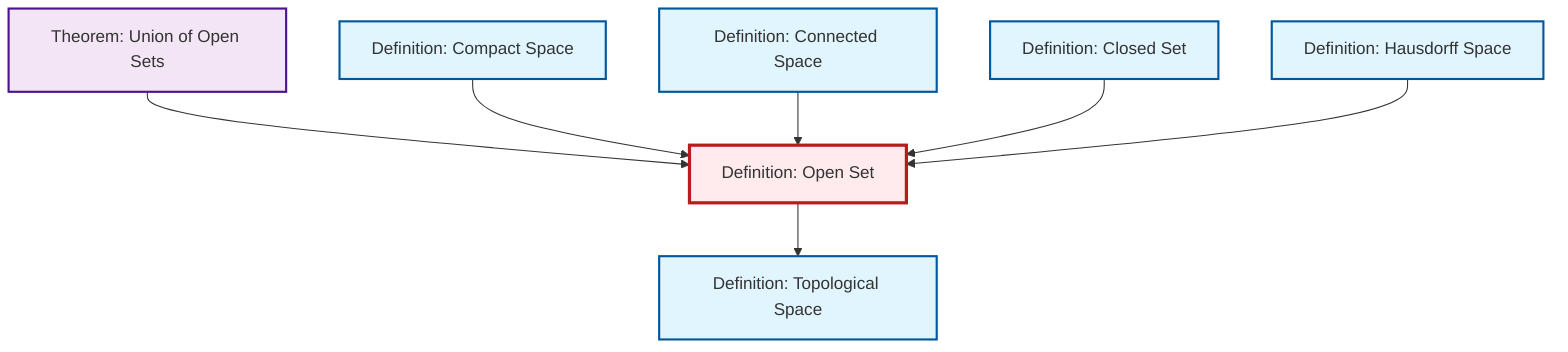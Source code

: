 graph TD
    classDef definition fill:#e1f5fe,stroke:#01579b,stroke-width:2px
    classDef theorem fill:#f3e5f5,stroke:#4a148c,stroke-width:2px
    classDef axiom fill:#fff3e0,stroke:#e65100,stroke-width:2px
    classDef example fill:#e8f5e9,stroke:#1b5e20,stroke-width:2px
    classDef current fill:#ffebee,stroke:#b71c1c,stroke-width:3px
    def-topological-space["Definition: Topological Space"]:::definition
    thm-union-open-sets["Theorem: Union of Open Sets"]:::theorem
    def-open-set["Definition: Open Set"]:::definition
    def-hausdorff["Definition: Hausdorff Space"]:::definition
    def-compact["Definition: Compact Space"]:::definition
    def-closed-set["Definition: Closed Set"]:::definition
    def-connected["Definition: Connected Space"]:::definition
    thm-union-open-sets --> def-open-set
    def-compact --> def-open-set
    def-connected --> def-open-set
    def-closed-set --> def-open-set
    def-open-set --> def-topological-space
    def-hausdorff --> def-open-set
    class def-open-set current